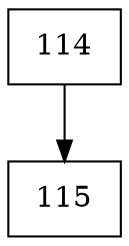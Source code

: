digraph G {
  node [shape=record];
  node0 [label="{114}"];
  node0 -> node1;
  node1 [label="{115}"];
}
